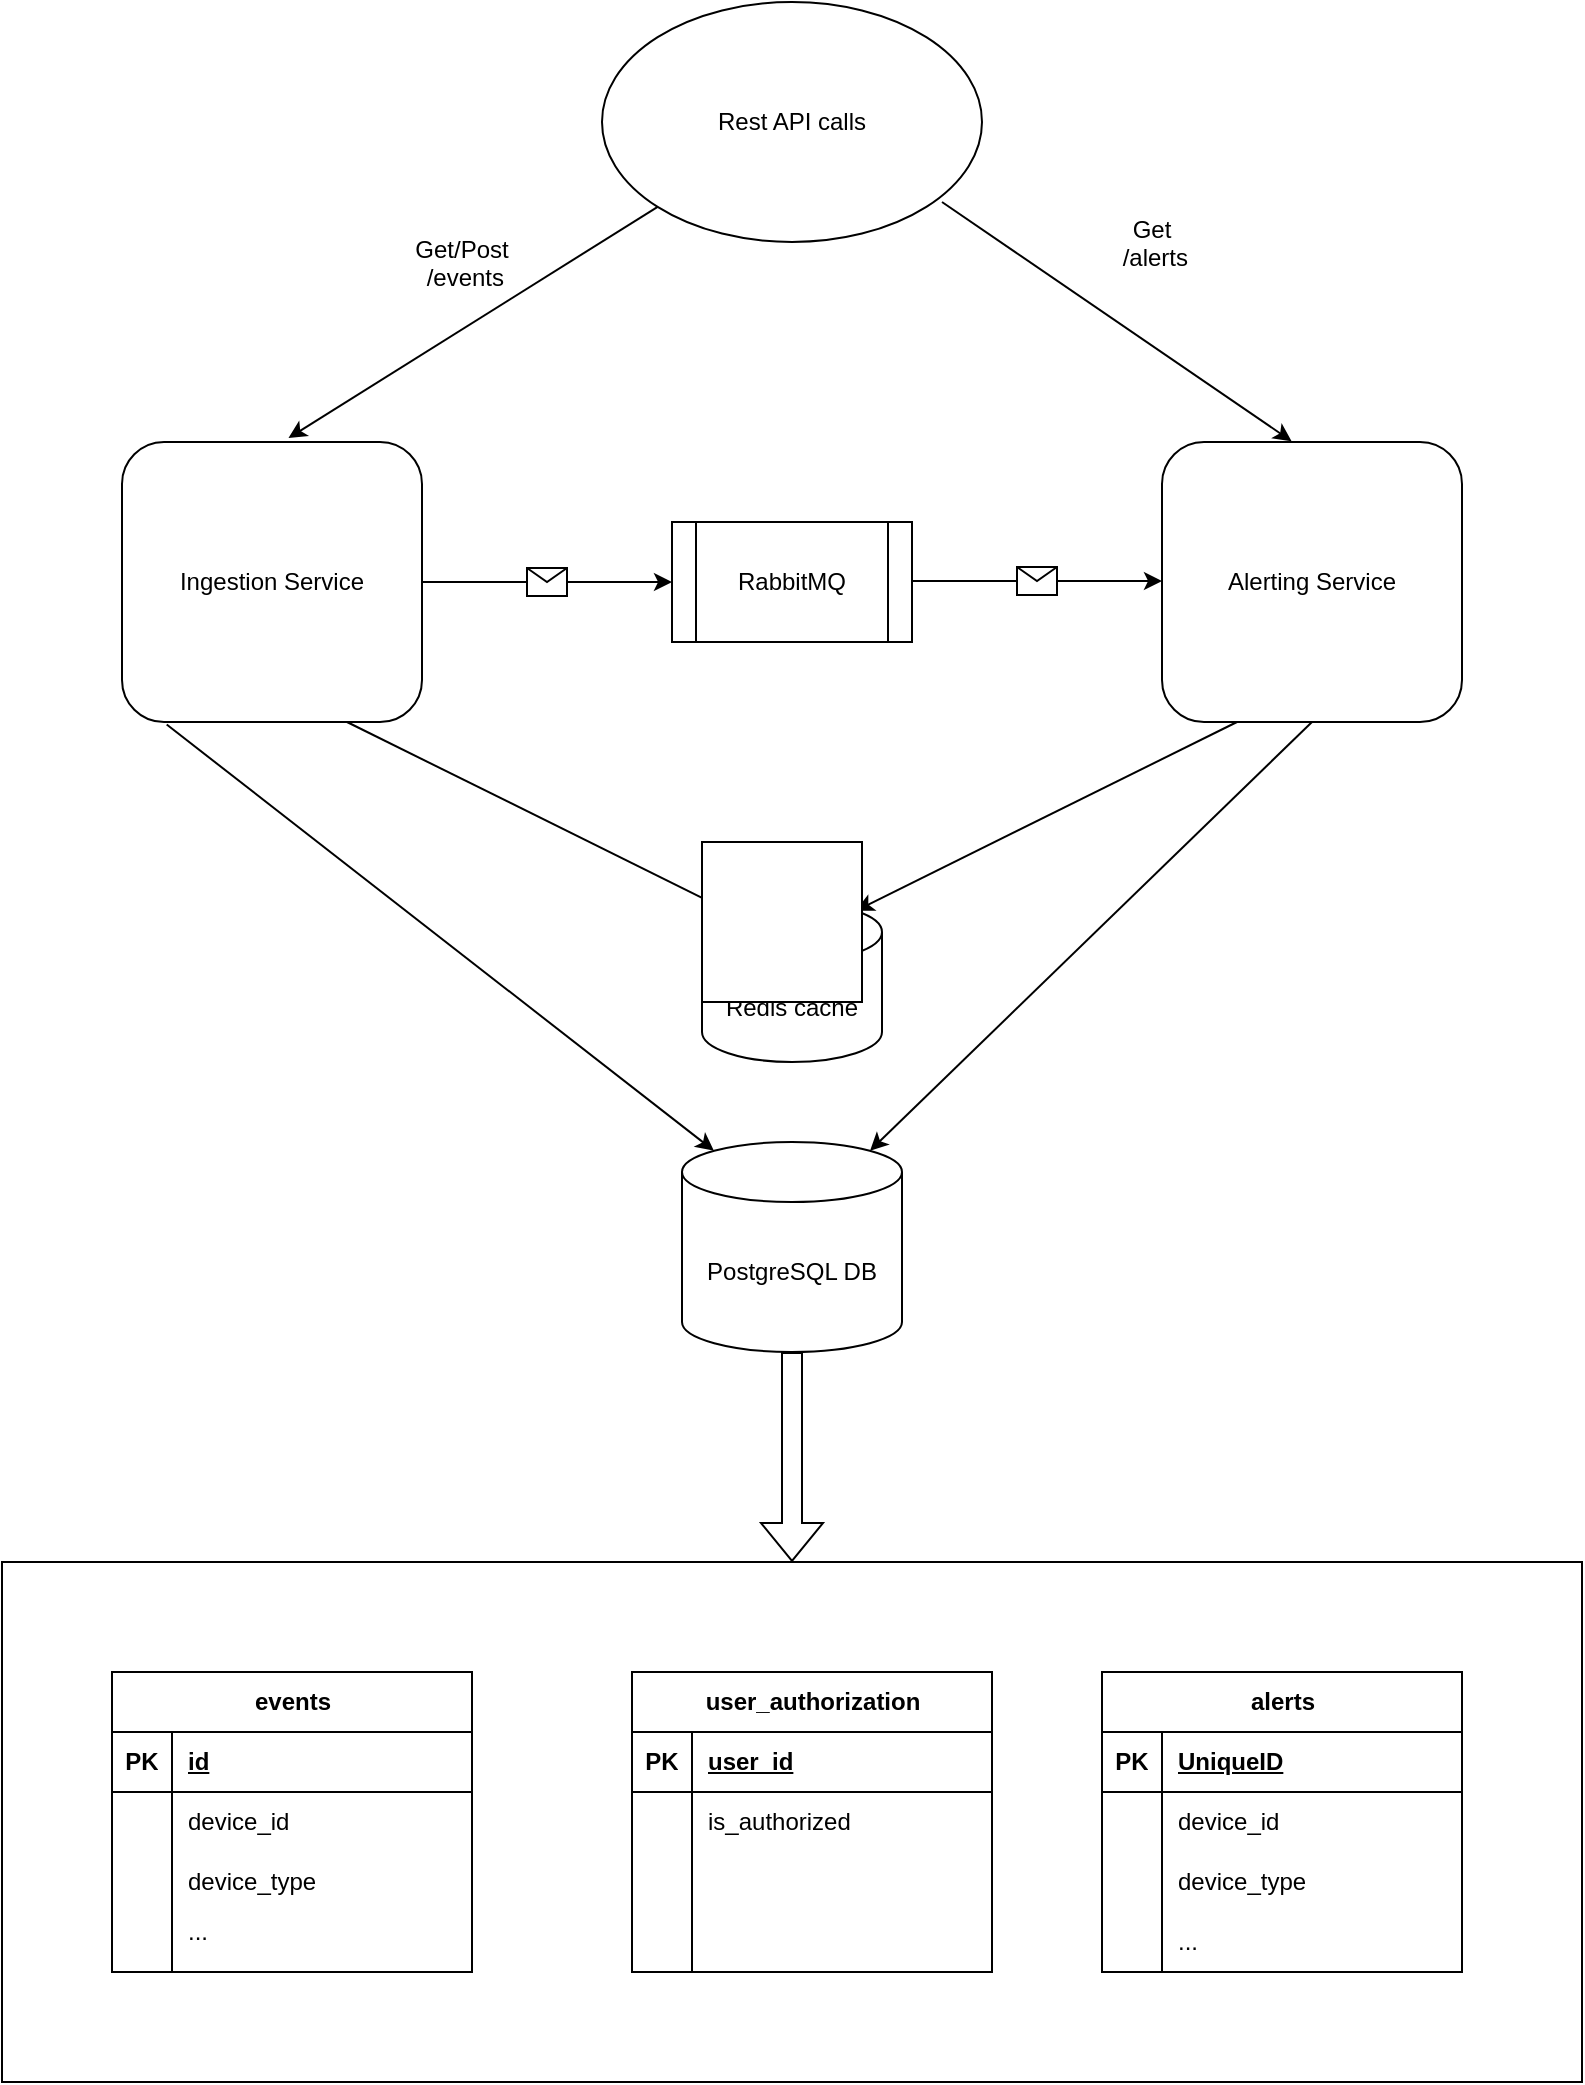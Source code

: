 <mxfile version="26.0.4">
  <diagram name="Page-1" id="bmBFa8Zx-DXqnFqskLec">
    <mxGraphModel dx="2412" dy="909" grid="1" gridSize="10" guides="1" tooltips="1" connect="1" arrows="1" fold="1" page="1" pageScale="1" pageWidth="850" pageHeight="1100" math="0" shadow="0">
      <root>
        <mxCell id="0" />
        <mxCell id="1" parent="0" />
        <mxCell id="fNtjaoRp-Va7Ng_3OMgC-1" value="Ingestion Service" style="rounded=1;whiteSpace=wrap;html=1;" parent="1" vertex="1">
          <mxGeometry x="-760" y="230" width="150" height="140" as="geometry" />
        </mxCell>
        <mxCell id="fNtjaoRp-Va7Ng_3OMgC-2" value="PostgreSQL DB" style="shape=cylinder3;whiteSpace=wrap;html=1;boundedLbl=1;backgroundOutline=1;size=15;" parent="1" vertex="1">
          <mxGeometry x="-480" y="580" width="110" height="105" as="geometry" />
        </mxCell>
        <mxCell id="fNtjaoRp-Va7Ng_3OMgC-4" value="Redis cac&lt;span style=&quot;background-color: transparent; color: light-dark(rgb(0, 0, 0), rgb(255, 255, 255));&quot;&gt;he&lt;/span&gt;" style="shape=cylinder3;whiteSpace=wrap;html=1;boundedLbl=1;backgroundOutline=1;size=15;" parent="1" vertex="1">
          <mxGeometry x="-470" y="460" width="90" height="80" as="geometry" />
        </mxCell>
        <mxCell id="fNtjaoRp-Va7Ng_3OMgC-6" value="Alerting Service" style="rounded=1;whiteSpace=wrap;html=1;" parent="1" vertex="1">
          <mxGeometry x="-240" y="230" width="150" height="140" as="geometry" />
        </mxCell>
        <mxCell id="fNtjaoRp-Va7Ng_3OMgC-7" value="RabbitMQ" style="shape=process;whiteSpace=wrap;html=1;backgroundOutline=1;" parent="1" vertex="1">
          <mxGeometry x="-485" y="270" width="120" height="60" as="geometry" />
        </mxCell>
        <mxCell id="fNtjaoRp-Va7Ng_3OMgC-8" value="" style="endArrow=classic;html=1;rounded=0;exitX=1;exitY=0.5;exitDx=0;exitDy=0;entryX=0;entryY=0.5;entryDx=0;entryDy=0;" parent="1" source="fNtjaoRp-Va7Ng_3OMgC-1" target="fNtjaoRp-Va7Ng_3OMgC-7" edge="1">
          <mxGeometry relative="1" as="geometry">
            <mxPoint x="-590" y="300" as="sourcePoint" />
            <mxPoint x="-490" y="300" as="targetPoint" />
          </mxGeometry>
        </mxCell>
        <mxCell id="fNtjaoRp-Va7Ng_3OMgC-9" value="" style="shape=message;html=1;outlineConnect=0;" parent="fNtjaoRp-Va7Ng_3OMgC-8" vertex="1">
          <mxGeometry width="20" height="14" relative="1" as="geometry">
            <mxPoint x="-10" y="-7" as="offset" />
          </mxGeometry>
        </mxCell>
        <mxCell id="fNtjaoRp-Va7Ng_3OMgC-10" value="" style="endArrow=classic;html=1;rounded=0;exitX=1;exitY=0.5;exitDx=0;exitDy=0;entryX=0;entryY=0.5;entryDx=0;entryDy=0;" parent="1" edge="1">
          <mxGeometry relative="1" as="geometry">
            <mxPoint x="-365" y="299.5" as="sourcePoint" />
            <mxPoint x="-240" y="299.5" as="targetPoint" />
          </mxGeometry>
        </mxCell>
        <mxCell id="fNtjaoRp-Va7Ng_3OMgC-11" value="" style="shape=message;html=1;outlineConnect=0;" parent="fNtjaoRp-Va7Ng_3OMgC-10" vertex="1">
          <mxGeometry width="20" height="14" relative="1" as="geometry">
            <mxPoint x="-10" y="-7" as="offset" />
          </mxGeometry>
        </mxCell>
        <mxCell id="fNtjaoRp-Va7Ng_3OMgC-18" value="" style="endArrow=classic;html=1;rounded=0;entryX=0.555;entryY=-0.014;entryDx=0;entryDy=0;entryPerimeter=0;exitX=0;exitY=1;exitDx=0;exitDy=0;" parent="1" source="1LB4sCOWZzYps_auCyWg-9" target="fNtjaoRp-Va7Ng_3OMgC-1" edge="1">
          <mxGeometry width="50" height="50" relative="1" as="geometry">
            <mxPoint x="-480" y="110" as="sourcePoint" />
            <mxPoint x="-590" y="140" as="targetPoint" />
          </mxGeometry>
        </mxCell>
        <mxCell id="fm4JKw52jtBiA6iImLh5-1" value="" style="endArrow=classic;html=1;rounded=0;exitX=0.149;exitY=1.009;exitDx=0;exitDy=0;exitPerimeter=0;entryX=0.145;entryY=0;entryDx=0;entryDy=4.35;entryPerimeter=0;" parent="1" source="fNtjaoRp-Va7Ng_3OMgC-1" target="fNtjaoRp-Va7Ng_3OMgC-2" edge="1">
          <mxGeometry width="50" height="50" relative="1" as="geometry">
            <mxPoint x="-670" y="440" as="sourcePoint" />
            <mxPoint x="-620" y="390" as="targetPoint" />
          </mxGeometry>
        </mxCell>
        <mxCell id="1LB4sCOWZzYps_auCyWg-1" value="" style="endArrow=classic;html=1;rounded=0;exitX=0.25;exitY=1;exitDx=0;exitDy=0;entryX=0.855;entryY=0;entryDx=0;entryDy=4.35;entryPerimeter=0;" edge="1" parent="1" source="fNtjaoRp-Va7Ng_3OMgC-6" target="fNtjaoRp-Va7Ng_3OMgC-4">
          <mxGeometry width="50" height="50" relative="1" as="geometry">
            <mxPoint x="-430" y="500" as="sourcePoint" />
            <mxPoint x="-320" y="500" as="targetPoint" />
          </mxGeometry>
        </mxCell>
        <mxCell id="1LB4sCOWZzYps_auCyWg-2" value="" style="endArrow=classic;html=1;rounded=0;entryX=0.145;entryY=0;entryDx=0;entryDy=4.35;entryPerimeter=0;exitX=0.75;exitY=1;exitDx=0;exitDy=0;" edge="1" parent="1" source="fNtjaoRp-Va7Ng_3OMgC-1" target="fNtjaoRp-Va7Ng_3OMgC-4">
          <mxGeometry width="50" height="50" relative="1" as="geometry">
            <mxPoint x="-450" y="490" as="sourcePoint" />
            <mxPoint x="-400" y="440" as="targetPoint" />
          </mxGeometry>
        </mxCell>
        <mxCell id="1LB4sCOWZzYps_auCyWg-5" value="" style="endArrow=classic;html=1;rounded=0;exitX=0.875;exitY=0.818;exitDx=0;exitDy=0;exitPerimeter=0;entryX=0.432;entryY=-0.003;entryDx=0;entryDy=0;entryPerimeter=0;" edge="1" parent="1" target="fNtjaoRp-Va7Ng_3OMgC-6">
          <mxGeometry width="50" height="50" relative="1" as="geometry">
            <mxPoint x="-350" y="109.98" as="sourcePoint" />
            <mxPoint x="-260" y="130" as="targetPoint" />
          </mxGeometry>
        </mxCell>
        <mxCell id="1LB4sCOWZzYps_auCyWg-6" value="Get/Post&lt;br&gt;&amp;nbsp;/events&lt;div&gt;&lt;br&gt;&lt;div&gt;&lt;br&gt;&lt;/div&gt;&lt;/div&gt;" style="text;html=1;align=center;verticalAlign=middle;whiteSpace=wrap;rounded=0;" vertex="1" parent="1">
          <mxGeometry x="-655" y="120" width="130" height="70" as="geometry" />
        </mxCell>
        <mxCell id="1LB4sCOWZzYps_auCyWg-9" value="Rest API calls" style="ellipse;whiteSpace=wrap;html=1;" vertex="1" parent="1">
          <mxGeometry x="-520" y="10" width="190" height="120" as="geometry" />
        </mxCell>
        <mxCell id="1LB4sCOWZzYps_auCyWg-10" value="" style="endArrow=classic;html=1;rounded=0;exitX=0.5;exitY=1;exitDx=0;exitDy=0;entryX=0.855;entryY=0;entryDx=0;entryDy=4.35;entryPerimeter=0;" edge="1" parent="1" source="fNtjaoRp-Va7Ng_3OMgC-6" target="fNtjaoRp-Va7Ng_3OMgC-2">
          <mxGeometry width="50" height="50" relative="1" as="geometry">
            <mxPoint x="-260" y="580" as="sourcePoint" />
            <mxPoint x="-210" y="530" as="targetPoint" />
          </mxGeometry>
        </mxCell>
        <mxCell id="1LB4sCOWZzYps_auCyWg-51" value="" style="whiteSpace=wrap;html=1;aspect=fixed;" vertex="1" parent="1">
          <mxGeometry x="-470" y="430" width="80" height="80" as="geometry" />
        </mxCell>
        <mxCell id="1LB4sCOWZzYps_auCyWg-52" value="" style="rounded=0;whiteSpace=wrap;html=1;" vertex="1" parent="1">
          <mxGeometry x="-820" y="790" width="790" height="260" as="geometry" />
        </mxCell>
        <mxCell id="1LB4sCOWZzYps_auCyWg-66" value="events" style="shape=table;startSize=30;container=1;collapsible=1;childLayout=tableLayout;fixedRows=1;rowLines=0;fontStyle=1;align=center;resizeLast=1;html=1;" vertex="1" parent="1">
          <mxGeometry x="-765" y="845" width="180" height="150" as="geometry" />
        </mxCell>
        <mxCell id="1LB4sCOWZzYps_auCyWg-67" value="" style="shape=tableRow;horizontal=0;startSize=0;swimlaneHead=0;swimlaneBody=0;fillColor=none;collapsible=0;dropTarget=0;points=[[0,0.5],[1,0.5]];portConstraint=eastwest;top=0;left=0;right=0;bottom=1;" vertex="1" parent="1LB4sCOWZzYps_auCyWg-66">
          <mxGeometry y="30" width="180" height="30" as="geometry" />
        </mxCell>
        <mxCell id="1LB4sCOWZzYps_auCyWg-68" value="PK" style="shape=partialRectangle;connectable=0;fillColor=none;top=0;left=0;bottom=0;right=0;fontStyle=1;overflow=hidden;whiteSpace=wrap;html=1;" vertex="1" parent="1LB4sCOWZzYps_auCyWg-67">
          <mxGeometry width="30" height="30" as="geometry">
            <mxRectangle width="30" height="30" as="alternateBounds" />
          </mxGeometry>
        </mxCell>
        <mxCell id="1LB4sCOWZzYps_auCyWg-69" value="id" style="shape=partialRectangle;connectable=0;fillColor=none;top=0;left=0;bottom=0;right=0;align=left;spacingLeft=6;fontStyle=5;overflow=hidden;whiteSpace=wrap;html=1;" vertex="1" parent="1LB4sCOWZzYps_auCyWg-67">
          <mxGeometry x="30" width="150" height="30" as="geometry">
            <mxRectangle width="150" height="30" as="alternateBounds" />
          </mxGeometry>
        </mxCell>
        <mxCell id="1LB4sCOWZzYps_auCyWg-70" value="" style="shape=tableRow;horizontal=0;startSize=0;swimlaneHead=0;swimlaneBody=0;fillColor=none;collapsible=0;dropTarget=0;points=[[0,0.5],[1,0.5]];portConstraint=eastwest;top=0;left=0;right=0;bottom=0;" vertex="1" parent="1LB4sCOWZzYps_auCyWg-66">
          <mxGeometry y="60" width="180" height="30" as="geometry" />
        </mxCell>
        <mxCell id="1LB4sCOWZzYps_auCyWg-71" value="" style="shape=partialRectangle;connectable=0;fillColor=none;top=0;left=0;bottom=0;right=0;editable=1;overflow=hidden;whiteSpace=wrap;html=1;" vertex="1" parent="1LB4sCOWZzYps_auCyWg-70">
          <mxGeometry width="30" height="30" as="geometry">
            <mxRectangle width="30" height="30" as="alternateBounds" />
          </mxGeometry>
        </mxCell>
        <mxCell id="1LB4sCOWZzYps_auCyWg-72" value="device_id" style="shape=partialRectangle;connectable=0;fillColor=none;top=0;left=0;bottom=0;right=0;align=left;spacingLeft=6;overflow=hidden;whiteSpace=wrap;html=1;" vertex="1" parent="1LB4sCOWZzYps_auCyWg-70">
          <mxGeometry x="30" width="150" height="30" as="geometry">
            <mxRectangle width="150" height="30" as="alternateBounds" />
          </mxGeometry>
        </mxCell>
        <mxCell id="1LB4sCOWZzYps_auCyWg-73" value="" style="shape=tableRow;horizontal=0;startSize=0;swimlaneHead=0;swimlaneBody=0;fillColor=none;collapsible=0;dropTarget=0;points=[[0,0.5],[1,0.5]];portConstraint=eastwest;top=0;left=0;right=0;bottom=0;" vertex="1" parent="1LB4sCOWZzYps_auCyWg-66">
          <mxGeometry y="90" width="180" height="30" as="geometry" />
        </mxCell>
        <mxCell id="1LB4sCOWZzYps_auCyWg-74" value="" style="shape=partialRectangle;connectable=0;fillColor=none;top=0;left=0;bottom=0;right=0;editable=1;overflow=hidden;whiteSpace=wrap;html=1;" vertex="1" parent="1LB4sCOWZzYps_auCyWg-73">
          <mxGeometry width="30" height="30" as="geometry">
            <mxRectangle width="30" height="30" as="alternateBounds" />
          </mxGeometry>
        </mxCell>
        <mxCell id="1LB4sCOWZzYps_auCyWg-75" value="device_type" style="shape=partialRectangle;connectable=0;fillColor=none;top=0;left=0;bottom=0;right=0;align=left;spacingLeft=6;overflow=hidden;whiteSpace=wrap;html=1;" vertex="1" parent="1LB4sCOWZzYps_auCyWg-73">
          <mxGeometry x="30" width="150" height="30" as="geometry">
            <mxRectangle width="150" height="30" as="alternateBounds" />
          </mxGeometry>
        </mxCell>
        <mxCell id="1LB4sCOWZzYps_auCyWg-76" value="" style="shape=tableRow;horizontal=0;startSize=0;swimlaneHead=0;swimlaneBody=0;fillColor=none;collapsible=0;dropTarget=0;points=[[0,0.5],[1,0.5]];portConstraint=eastwest;top=0;left=0;right=0;bottom=0;" vertex="1" parent="1LB4sCOWZzYps_auCyWg-66">
          <mxGeometry y="120" width="180" height="30" as="geometry" />
        </mxCell>
        <mxCell id="1LB4sCOWZzYps_auCyWg-77" value="" style="shape=partialRectangle;connectable=0;fillColor=none;top=0;left=0;bottom=0;right=0;editable=1;overflow=hidden;whiteSpace=wrap;html=1;" vertex="1" parent="1LB4sCOWZzYps_auCyWg-76">
          <mxGeometry width="30" height="30" as="geometry">
            <mxRectangle width="30" height="30" as="alternateBounds" />
          </mxGeometry>
        </mxCell>
        <mxCell id="1LB4sCOWZzYps_auCyWg-78" value="...&lt;div&gt;&lt;br&gt;&lt;/div&gt;" style="shape=partialRectangle;connectable=0;fillColor=none;top=0;left=0;bottom=0;right=0;align=left;spacingLeft=6;overflow=hidden;whiteSpace=wrap;html=1;" vertex="1" parent="1LB4sCOWZzYps_auCyWg-76">
          <mxGeometry x="30" width="150" height="30" as="geometry">
            <mxRectangle width="150" height="30" as="alternateBounds" />
          </mxGeometry>
        </mxCell>
        <mxCell id="1LB4sCOWZzYps_auCyWg-79" value="user_authorization" style="shape=table;startSize=30;container=1;collapsible=1;childLayout=tableLayout;fixedRows=1;rowLines=0;fontStyle=1;align=center;resizeLast=1;html=1;" vertex="1" parent="1">
          <mxGeometry x="-505" y="845" width="180" height="150" as="geometry" />
        </mxCell>
        <mxCell id="1LB4sCOWZzYps_auCyWg-80" value="" style="shape=tableRow;horizontal=0;startSize=0;swimlaneHead=0;swimlaneBody=0;fillColor=none;collapsible=0;dropTarget=0;points=[[0,0.5],[1,0.5]];portConstraint=eastwest;top=0;left=0;right=0;bottom=1;" vertex="1" parent="1LB4sCOWZzYps_auCyWg-79">
          <mxGeometry y="30" width="180" height="30" as="geometry" />
        </mxCell>
        <mxCell id="1LB4sCOWZzYps_auCyWg-81" value="PK" style="shape=partialRectangle;connectable=0;fillColor=none;top=0;left=0;bottom=0;right=0;fontStyle=1;overflow=hidden;whiteSpace=wrap;html=1;" vertex="1" parent="1LB4sCOWZzYps_auCyWg-80">
          <mxGeometry width="30" height="30" as="geometry">
            <mxRectangle width="30" height="30" as="alternateBounds" />
          </mxGeometry>
        </mxCell>
        <mxCell id="1LB4sCOWZzYps_auCyWg-82" value="user_id" style="shape=partialRectangle;connectable=0;fillColor=none;top=0;left=0;bottom=0;right=0;align=left;spacingLeft=6;fontStyle=5;overflow=hidden;whiteSpace=wrap;html=1;" vertex="1" parent="1LB4sCOWZzYps_auCyWg-80">
          <mxGeometry x="30" width="150" height="30" as="geometry">
            <mxRectangle width="150" height="30" as="alternateBounds" />
          </mxGeometry>
        </mxCell>
        <mxCell id="1LB4sCOWZzYps_auCyWg-83" value="" style="shape=tableRow;horizontal=0;startSize=0;swimlaneHead=0;swimlaneBody=0;fillColor=none;collapsible=0;dropTarget=0;points=[[0,0.5],[1,0.5]];portConstraint=eastwest;top=0;left=0;right=0;bottom=0;" vertex="1" parent="1LB4sCOWZzYps_auCyWg-79">
          <mxGeometry y="60" width="180" height="30" as="geometry" />
        </mxCell>
        <mxCell id="1LB4sCOWZzYps_auCyWg-84" value="" style="shape=partialRectangle;connectable=0;fillColor=none;top=0;left=0;bottom=0;right=0;editable=1;overflow=hidden;whiteSpace=wrap;html=1;" vertex="1" parent="1LB4sCOWZzYps_auCyWg-83">
          <mxGeometry width="30" height="30" as="geometry">
            <mxRectangle width="30" height="30" as="alternateBounds" />
          </mxGeometry>
        </mxCell>
        <mxCell id="1LB4sCOWZzYps_auCyWg-85" value="is_authorized" style="shape=partialRectangle;connectable=0;fillColor=none;top=0;left=0;bottom=0;right=0;align=left;spacingLeft=6;overflow=hidden;whiteSpace=wrap;html=1;" vertex="1" parent="1LB4sCOWZzYps_auCyWg-83">
          <mxGeometry x="30" width="150" height="30" as="geometry">
            <mxRectangle width="150" height="30" as="alternateBounds" />
          </mxGeometry>
        </mxCell>
        <mxCell id="1LB4sCOWZzYps_auCyWg-86" value="" style="shape=tableRow;horizontal=0;startSize=0;swimlaneHead=0;swimlaneBody=0;fillColor=none;collapsible=0;dropTarget=0;points=[[0,0.5],[1,0.5]];portConstraint=eastwest;top=0;left=0;right=0;bottom=0;" vertex="1" parent="1LB4sCOWZzYps_auCyWg-79">
          <mxGeometry y="90" width="180" height="30" as="geometry" />
        </mxCell>
        <mxCell id="1LB4sCOWZzYps_auCyWg-87" value="" style="shape=partialRectangle;connectable=0;fillColor=none;top=0;left=0;bottom=0;right=0;editable=1;overflow=hidden;whiteSpace=wrap;html=1;" vertex="1" parent="1LB4sCOWZzYps_auCyWg-86">
          <mxGeometry width="30" height="30" as="geometry">
            <mxRectangle width="30" height="30" as="alternateBounds" />
          </mxGeometry>
        </mxCell>
        <mxCell id="1LB4sCOWZzYps_auCyWg-88" value="" style="shape=partialRectangle;connectable=0;fillColor=none;top=0;left=0;bottom=0;right=0;align=left;spacingLeft=6;overflow=hidden;whiteSpace=wrap;html=1;" vertex="1" parent="1LB4sCOWZzYps_auCyWg-86">
          <mxGeometry x="30" width="150" height="30" as="geometry">
            <mxRectangle width="150" height="30" as="alternateBounds" />
          </mxGeometry>
        </mxCell>
        <mxCell id="1LB4sCOWZzYps_auCyWg-89" value="" style="shape=tableRow;horizontal=0;startSize=0;swimlaneHead=0;swimlaneBody=0;fillColor=none;collapsible=0;dropTarget=0;points=[[0,0.5],[1,0.5]];portConstraint=eastwest;top=0;left=0;right=0;bottom=0;" vertex="1" parent="1LB4sCOWZzYps_auCyWg-79">
          <mxGeometry y="120" width="180" height="30" as="geometry" />
        </mxCell>
        <mxCell id="1LB4sCOWZzYps_auCyWg-90" value="" style="shape=partialRectangle;connectable=0;fillColor=none;top=0;left=0;bottom=0;right=0;editable=1;overflow=hidden;whiteSpace=wrap;html=1;" vertex="1" parent="1LB4sCOWZzYps_auCyWg-89">
          <mxGeometry width="30" height="30" as="geometry">
            <mxRectangle width="30" height="30" as="alternateBounds" />
          </mxGeometry>
        </mxCell>
        <mxCell id="1LB4sCOWZzYps_auCyWg-91" value="" style="shape=partialRectangle;connectable=0;fillColor=none;top=0;left=0;bottom=0;right=0;align=left;spacingLeft=6;overflow=hidden;whiteSpace=wrap;html=1;" vertex="1" parent="1LB4sCOWZzYps_auCyWg-89">
          <mxGeometry x="30" width="150" height="30" as="geometry">
            <mxRectangle width="150" height="30" as="alternateBounds" />
          </mxGeometry>
        </mxCell>
        <mxCell id="1LB4sCOWZzYps_auCyWg-92" value="alerts" style="shape=table;startSize=30;container=1;collapsible=1;childLayout=tableLayout;fixedRows=1;rowLines=0;fontStyle=1;align=center;resizeLast=1;html=1;" vertex="1" parent="1">
          <mxGeometry x="-270" y="845" width="180" height="150" as="geometry" />
        </mxCell>
        <mxCell id="1LB4sCOWZzYps_auCyWg-93" value="" style="shape=tableRow;horizontal=0;startSize=0;swimlaneHead=0;swimlaneBody=0;fillColor=none;collapsible=0;dropTarget=0;points=[[0,0.5],[1,0.5]];portConstraint=eastwest;top=0;left=0;right=0;bottom=1;" vertex="1" parent="1LB4sCOWZzYps_auCyWg-92">
          <mxGeometry y="30" width="180" height="30" as="geometry" />
        </mxCell>
        <mxCell id="1LB4sCOWZzYps_auCyWg-94" value="PK" style="shape=partialRectangle;connectable=0;fillColor=none;top=0;left=0;bottom=0;right=0;fontStyle=1;overflow=hidden;whiteSpace=wrap;html=1;" vertex="1" parent="1LB4sCOWZzYps_auCyWg-93">
          <mxGeometry width="30" height="30" as="geometry">
            <mxRectangle width="30" height="30" as="alternateBounds" />
          </mxGeometry>
        </mxCell>
        <mxCell id="1LB4sCOWZzYps_auCyWg-95" value="UniqueID" style="shape=partialRectangle;connectable=0;fillColor=none;top=0;left=0;bottom=0;right=0;align=left;spacingLeft=6;fontStyle=5;overflow=hidden;whiteSpace=wrap;html=1;" vertex="1" parent="1LB4sCOWZzYps_auCyWg-93">
          <mxGeometry x="30" width="150" height="30" as="geometry">
            <mxRectangle width="150" height="30" as="alternateBounds" />
          </mxGeometry>
        </mxCell>
        <mxCell id="1LB4sCOWZzYps_auCyWg-96" value="" style="shape=tableRow;horizontal=0;startSize=0;swimlaneHead=0;swimlaneBody=0;fillColor=none;collapsible=0;dropTarget=0;points=[[0,0.5],[1,0.5]];portConstraint=eastwest;top=0;left=0;right=0;bottom=0;" vertex="1" parent="1LB4sCOWZzYps_auCyWg-92">
          <mxGeometry y="60" width="180" height="30" as="geometry" />
        </mxCell>
        <mxCell id="1LB4sCOWZzYps_auCyWg-97" value="" style="shape=partialRectangle;connectable=0;fillColor=none;top=0;left=0;bottom=0;right=0;editable=1;overflow=hidden;whiteSpace=wrap;html=1;" vertex="1" parent="1LB4sCOWZzYps_auCyWg-96">
          <mxGeometry width="30" height="30" as="geometry">
            <mxRectangle width="30" height="30" as="alternateBounds" />
          </mxGeometry>
        </mxCell>
        <mxCell id="1LB4sCOWZzYps_auCyWg-98" value="device_id" style="shape=partialRectangle;connectable=0;fillColor=none;top=0;left=0;bottom=0;right=0;align=left;spacingLeft=6;overflow=hidden;whiteSpace=wrap;html=1;" vertex="1" parent="1LB4sCOWZzYps_auCyWg-96">
          <mxGeometry x="30" width="150" height="30" as="geometry">
            <mxRectangle width="150" height="30" as="alternateBounds" />
          </mxGeometry>
        </mxCell>
        <mxCell id="1LB4sCOWZzYps_auCyWg-99" value="" style="shape=tableRow;horizontal=0;startSize=0;swimlaneHead=0;swimlaneBody=0;fillColor=none;collapsible=0;dropTarget=0;points=[[0,0.5],[1,0.5]];portConstraint=eastwest;top=0;left=0;right=0;bottom=0;" vertex="1" parent="1LB4sCOWZzYps_auCyWg-92">
          <mxGeometry y="90" width="180" height="30" as="geometry" />
        </mxCell>
        <mxCell id="1LB4sCOWZzYps_auCyWg-100" value="" style="shape=partialRectangle;connectable=0;fillColor=none;top=0;left=0;bottom=0;right=0;editable=1;overflow=hidden;whiteSpace=wrap;html=1;" vertex="1" parent="1LB4sCOWZzYps_auCyWg-99">
          <mxGeometry width="30" height="30" as="geometry">
            <mxRectangle width="30" height="30" as="alternateBounds" />
          </mxGeometry>
        </mxCell>
        <mxCell id="1LB4sCOWZzYps_auCyWg-101" value="device_type" style="shape=partialRectangle;connectable=0;fillColor=none;top=0;left=0;bottom=0;right=0;align=left;spacingLeft=6;overflow=hidden;whiteSpace=wrap;html=1;" vertex="1" parent="1LB4sCOWZzYps_auCyWg-99">
          <mxGeometry x="30" width="150" height="30" as="geometry">
            <mxRectangle width="150" height="30" as="alternateBounds" />
          </mxGeometry>
        </mxCell>
        <mxCell id="1LB4sCOWZzYps_auCyWg-102" value="" style="shape=tableRow;horizontal=0;startSize=0;swimlaneHead=0;swimlaneBody=0;fillColor=none;collapsible=0;dropTarget=0;points=[[0,0.5],[1,0.5]];portConstraint=eastwest;top=0;left=0;right=0;bottom=0;" vertex="1" parent="1LB4sCOWZzYps_auCyWg-92">
          <mxGeometry y="120" width="180" height="30" as="geometry" />
        </mxCell>
        <mxCell id="1LB4sCOWZzYps_auCyWg-103" value="" style="shape=partialRectangle;connectable=0;fillColor=none;top=0;left=0;bottom=0;right=0;editable=1;overflow=hidden;whiteSpace=wrap;html=1;" vertex="1" parent="1LB4sCOWZzYps_auCyWg-102">
          <mxGeometry width="30" height="30" as="geometry">
            <mxRectangle width="30" height="30" as="alternateBounds" />
          </mxGeometry>
        </mxCell>
        <mxCell id="1LB4sCOWZzYps_auCyWg-104" value="..." style="shape=partialRectangle;connectable=0;fillColor=none;top=0;left=0;bottom=0;right=0;align=left;spacingLeft=6;overflow=hidden;whiteSpace=wrap;html=1;" vertex="1" parent="1LB4sCOWZzYps_auCyWg-102">
          <mxGeometry x="30" width="150" height="30" as="geometry">
            <mxRectangle width="150" height="30" as="alternateBounds" />
          </mxGeometry>
        </mxCell>
        <mxCell id="1LB4sCOWZzYps_auCyWg-105" value="" style="shape=flexArrow;endArrow=classic;html=1;rounded=0;exitX=0.5;exitY=1;exitDx=0;exitDy=0;exitPerimeter=0;entryX=0.5;entryY=0;entryDx=0;entryDy=0;" edge="1" parent="1" source="fNtjaoRp-Va7Ng_3OMgC-2" target="1LB4sCOWZzYps_auCyWg-52">
          <mxGeometry width="50" height="50" relative="1" as="geometry">
            <mxPoint x="-425" y="760" as="sourcePoint" />
            <mxPoint x="-375" y="710" as="targetPoint" />
          </mxGeometry>
        </mxCell>
        <mxCell id="1LB4sCOWZzYps_auCyWg-106" value="Get&lt;br&gt;&amp;nbsp;/alerts&lt;div&gt;&lt;br&gt;&lt;div&gt;&lt;br&gt;&lt;/div&gt;&lt;/div&gt;" style="text;html=1;align=center;verticalAlign=middle;whiteSpace=wrap;rounded=0;" vertex="1" parent="1">
          <mxGeometry x="-310" y="110" width="130" height="70" as="geometry" />
        </mxCell>
      </root>
    </mxGraphModel>
  </diagram>
</mxfile>
